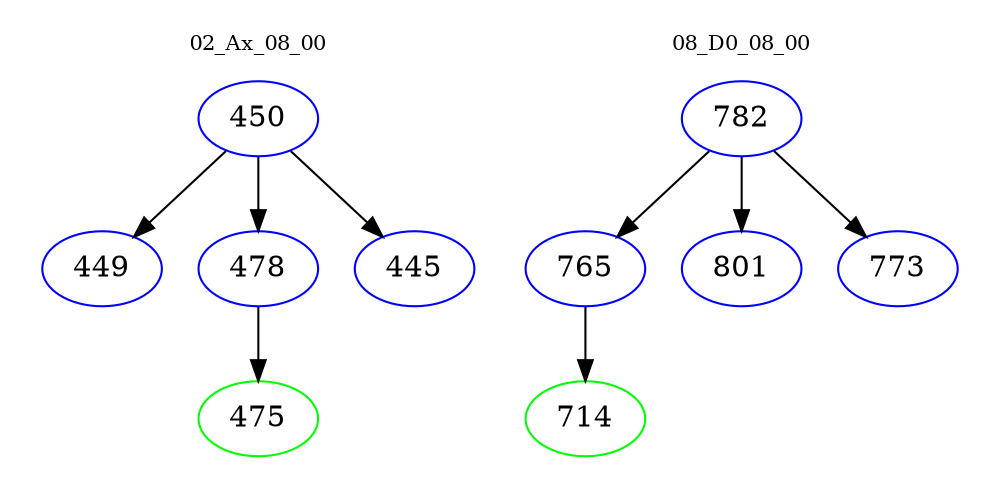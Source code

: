 digraph{
subgraph cluster_0 {
color = white
label = "02_Ax_08_00";
fontsize=10;
T0_450 [label="450", color="blue"]
T0_450 -> T0_449 [color="black"]
T0_449 [label="449", color="blue"]
T0_450 -> T0_478 [color="black"]
T0_478 [label="478", color="blue"]
T0_478 -> T0_475 [color="black"]
T0_475 [label="475", color="green"]
T0_450 -> T0_445 [color="black"]
T0_445 [label="445", color="blue"]
}
subgraph cluster_1 {
color = white
label = "08_D0_08_00";
fontsize=10;
T1_782 [label="782", color="blue"]
T1_782 -> T1_765 [color="black"]
T1_765 [label="765", color="blue"]
T1_765 -> T1_714 [color="black"]
T1_714 [label="714", color="green"]
T1_782 -> T1_801 [color="black"]
T1_801 [label="801", color="blue"]
T1_782 -> T1_773 [color="black"]
T1_773 [label="773", color="blue"]
}
}
